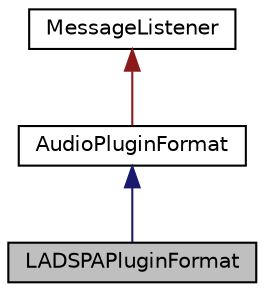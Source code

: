digraph "LADSPAPluginFormat"
{
  bgcolor="transparent";
  edge [fontname="Helvetica",fontsize="10",labelfontname="Helvetica",labelfontsize="10"];
  node [fontname="Helvetica",fontsize="10",shape=record];
  Node0 [label="LADSPAPluginFormat",height=0.2,width=0.4,color="black", fillcolor="grey75", style="filled", fontcolor="black"];
  Node1 -> Node0 [dir="back",color="midnightblue",fontsize="10",style="solid",fontname="Helvetica"];
  Node1 [label="AudioPluginFormat",height=0.2,width=0.4,color="black",URL="$classAudioPluginFormat.html",tooltip="The base class for a type of plugin format, such as VST, AudioUnit, LADSPA, etc. "];
  Node2 -> Node1 [dir="back",color="firebrick4",fontsize="10",style="solid",fontname="Helvetica"];
  Node2 [label="MessageListener",height=0.2,width=0.4,color="black",URL="$classMessageListener.html",tooltip="MessageListener subclasses can post and receive Message objects. "];
}
